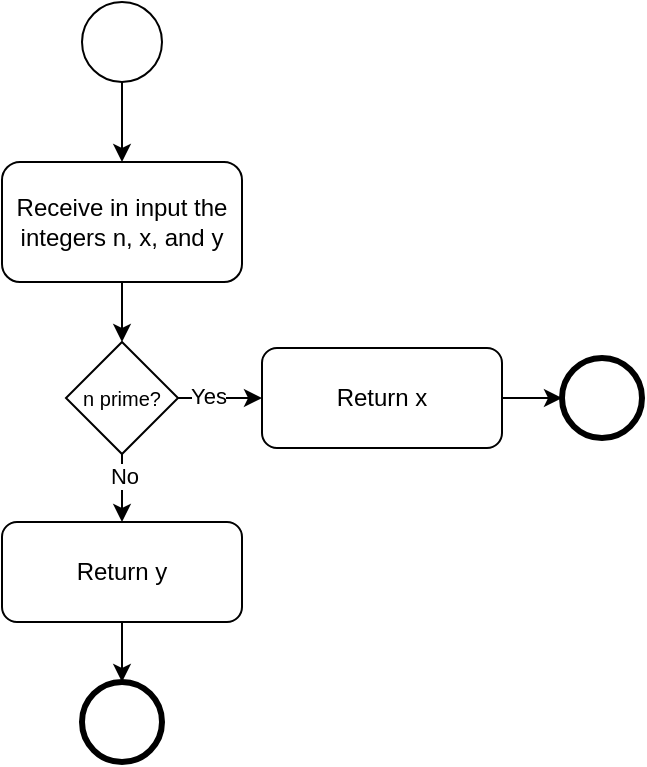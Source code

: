 <mxfile version="25.0.1">
  <diagram name="Page-1" id="gcOh2L13ghurHqlArtQZ">
    <mxGraphModel dx="683" dy="394" grid="1" gridSize="10" guides="1" tooltips="1" connect="1" arrows="1" fold="1" page="1" pageScale="1" pageWidth="827" pageHeight="1169" background="#ffffff" math="0" shadow="0">
      <root>
        <mxCell id="0" />
        <mxCell id="1" parent="0" />
        <mxCell id="VRNMHvbQ2h5_KSJw3uvR-1" value="" style="ellipse;whiteSpace=wrap;html=1;aspect=fixed;" parent="1" vertex="1">
          <mxGeometry x="280" y="200" width="40" height="40" as="geometry" />
        </mxCell>
        <mxCell id="VRNMHvbQ2h5_KSJw3uvR-5" value="" style="ellipse;whiteSpace=wrap;html=1;aspect=fixed;strokeWidth=3;" parent="1" vertex="1">
          <mxGeometry x="520" y="378" width="40" height="40" as="geometry" />
        </mxCell>
        <mxCell id="VRNMHvbQ2h5_KSJw3uvR-6" value="" style="endArrow=classic;html=1;rounded=0;exitX=0.5;exitY=1;exitDx=0;exitDy=0;entryX=0.5;entryY=0;entryDx=0;entryDy=0;" parent="1" source="VRNMHvbQ2h5_KSJw3uvR-1" target="EzXm6HOJ7XlxfIWs7UAr-1" edge="1">
          <mxGeometry width="50" height="50" relative="1" as="geometry">
            <mxPoint x="390" y="450" as="sourcePoint" />
            <mxPoint x="392" y="238" as="targetPoint" />
          </mxGeometry>
        </mxCell>
        <mxCell id="EzXm6HOJ7XlxfIWs7UAr-3" style="edgeStyle=orthogonalEdgeStyle;rounded=0;orthogonalLoop=1;jettySize=auto;html=1;exitX=0.5;exitY=1;exitDx=0;exitDy=0;entryX=0.5;entryY=0;entryDx=0;entryDy=0;" edge="1" parent="1" source="EzXm6HOJ7XlxfIWs7UAr-1" target="EzXm6HOJ7XlxfIWs7UAr-2">
          <mxGeometry relative="1" as="geometry" />
        </mxCell>
        <mxCell id="EzXm6HOJ7XlxfIWs7UAr-1" value="Receive in input the integers n, x, and y" style="rounded=1;whiteSpace=wrap;html=1;" vertex="1" parent="1">
          <mxGeometry x="240" y="280" width="120" height="60" as="geometry" />
        </mxCell>
        <mxCell id="EzXm6HOJ7XlxfIWs7UAr-6" style="edgeStyle=orthogonalEdgeStyle;rounded=0;orthogonalLoop=1;jettySize=auto;html=1;exitX=1;exitY=0.5;exitDx=0;exitDy=0;entryX=0;entryY=0.5;entryDx=0;entryDy=0;" edge="1" parent="1" source="EzXm6HOJ7XlxfIWs7UAr-2" target="EzXm6HOJ7XlxfIWs7UAr-4">
          <mxGeometry relative="1" as="geometry" />
        </mxCell>
        <mxCell id="EzXm6HOJ7XlxfIWs7UAr-7" value="Yes" style="edgeLabel;html=1;align=center;verticalAlign=middle;resizable=0;points=[];" vertex="1" connectable="0" parent="EzXm6HOJ7XlxfIWs7UAr-6">
          <mxGeometry x="-0.497" y="1" relative="1" as="geometry">
            <mxPoint x="4" as="offset" />
          </mxGeometry>
        </mxCell>
        <mxCell id="EzXm6HOJ7XlxfIWs7UAr-8" style="edgeStyle=orthogonalEdgeStyle;rounded=0;orthogonalLoop=1;jettySize=auto;html=1;exitX=0.5;exitY=1;exitDx=0;exitDy=0;entryX=0.5;entryY=0;entryDx=0;entryDy=0;" edge="1" parent="1" source="EzXm6HOJ7XlxfIWs7UAr-2" target="EzXm6HOJ7XlxfIWs7UAr-5">
          <mxGeometry relative="1" as="geometry" />
        </mxCell>
        <mxCell id="EzXm6HOJ7XlxfIWs7UAr-10" value="No" style="edgeLabel;html=1;align=center;verticalAlign=middle;resizable=0;points=[];" vertex="1" connectable="0" parent="EzXm6HOJ7XlxfIWs7UAr-8">
          <mxGeometry x="-0.384" y="1" relative="1" as="geometry">
            <mxPoint as="offset" />
          </mxGeometry>
        </mxCell>
        <mxCell id="EzXm6HOJ7XlxfIWs7UAr-2" value="n prime?" style="rhombus;whiteSpace=wrap;html=1;fontSize=10;" vertex="1" parent="1">
          <mxGeometry x="272" y="370" width="56" height="56" as="geometry" />
        </mxCell>
        <mxCell id="EzXm6HOJ7XlxfIWs7UAr-11" style="edgeStyle=orthogonalEdgeStyle;rounded=0;orthogonalLoop=1;jettySize=auto;html=1;exitX=1;exitY=0.5;exitDx=0;exitDy=0;entryX=0;entryY=0.5;entryDx=0;entryDy=0;" edge="1" parent="1" source="EzXm6HOJ7XlxfIWs7UAr-4" target="VRNMHvbQ2h5_KSJw3uvR-5">
          <mxGeometry relative="1" as="geometry" />
        </mxCell>
        <mxCell id="EzXm6HOJ7XlxfIWs7UAr-4" value="Return x" style="rounded=1;whiteSpace=wrap;html=1;" vertex="1" parent="1">
          <mxGeometry x="370" y="373" width="120" height="50" as="geometry" />
        </mxCell>
        <mxCell id="EzXm6HOJ7XlxfIWs7UAr-13" style="edgeStyle=orthogonalEdgeStyle;rounded=0;orthogonalLoop=1;jettySize=auto;html=1;exitX=0.5;exitY=1;exitDx=0;exitDy=0;entryX=0.5;entryY=0;entryDx=0;entryDy=0;" edge="1" parent="1" source="EzXm6HOJ7XlxfIWs7UAr-5" target="EzXm6HOJ7XlxfIWs7UAr-12">
          <mxGeometry relative="1" as="geometry" />
        </mxCell>
        <mxCell id="EzXm6HOJ7XlxfIWs7UAr-5" value="Return y" style="rounded=1;whiteSpace=wrap;html=1;" vertex="1" parent="1">
          <mxGeometry x="240" y="460" width="120" height="50" as="geometry" />
        </mxCell>
        <mxCell id="EzXm6HOJ7XlxfIWs7UAr-12" value="" style="ellipse;whiteSpace=wrap;html=1;aspect=fixed;strokeWidth=3;" vertex="1" parent="1">
          <mxGeometry x="280" y="540" width="40" height="40" as="geometry" />
        </mxCell>
      </root>
    </mxGraphModel>
  </diagram>
</mxfile>
